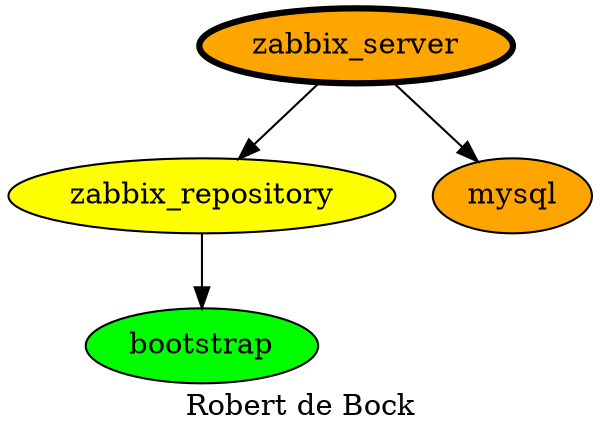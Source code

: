 digraph PhiloDilemma {
  label = "Robert de Bock" ;
  overlap=false
  {
    bootstrap [fillcolor=green style=filled]
    zabbix_repository [fillcolor=yellow style=filled]
    mysql [fillcolor=orange style=filled]
    zabbix_server [fillcolor=orange style=filled penwidth=3]
  }
  zabbix_repository -> bootstrap
  zabbix_server -> {mysql zabbix_repository}
}
